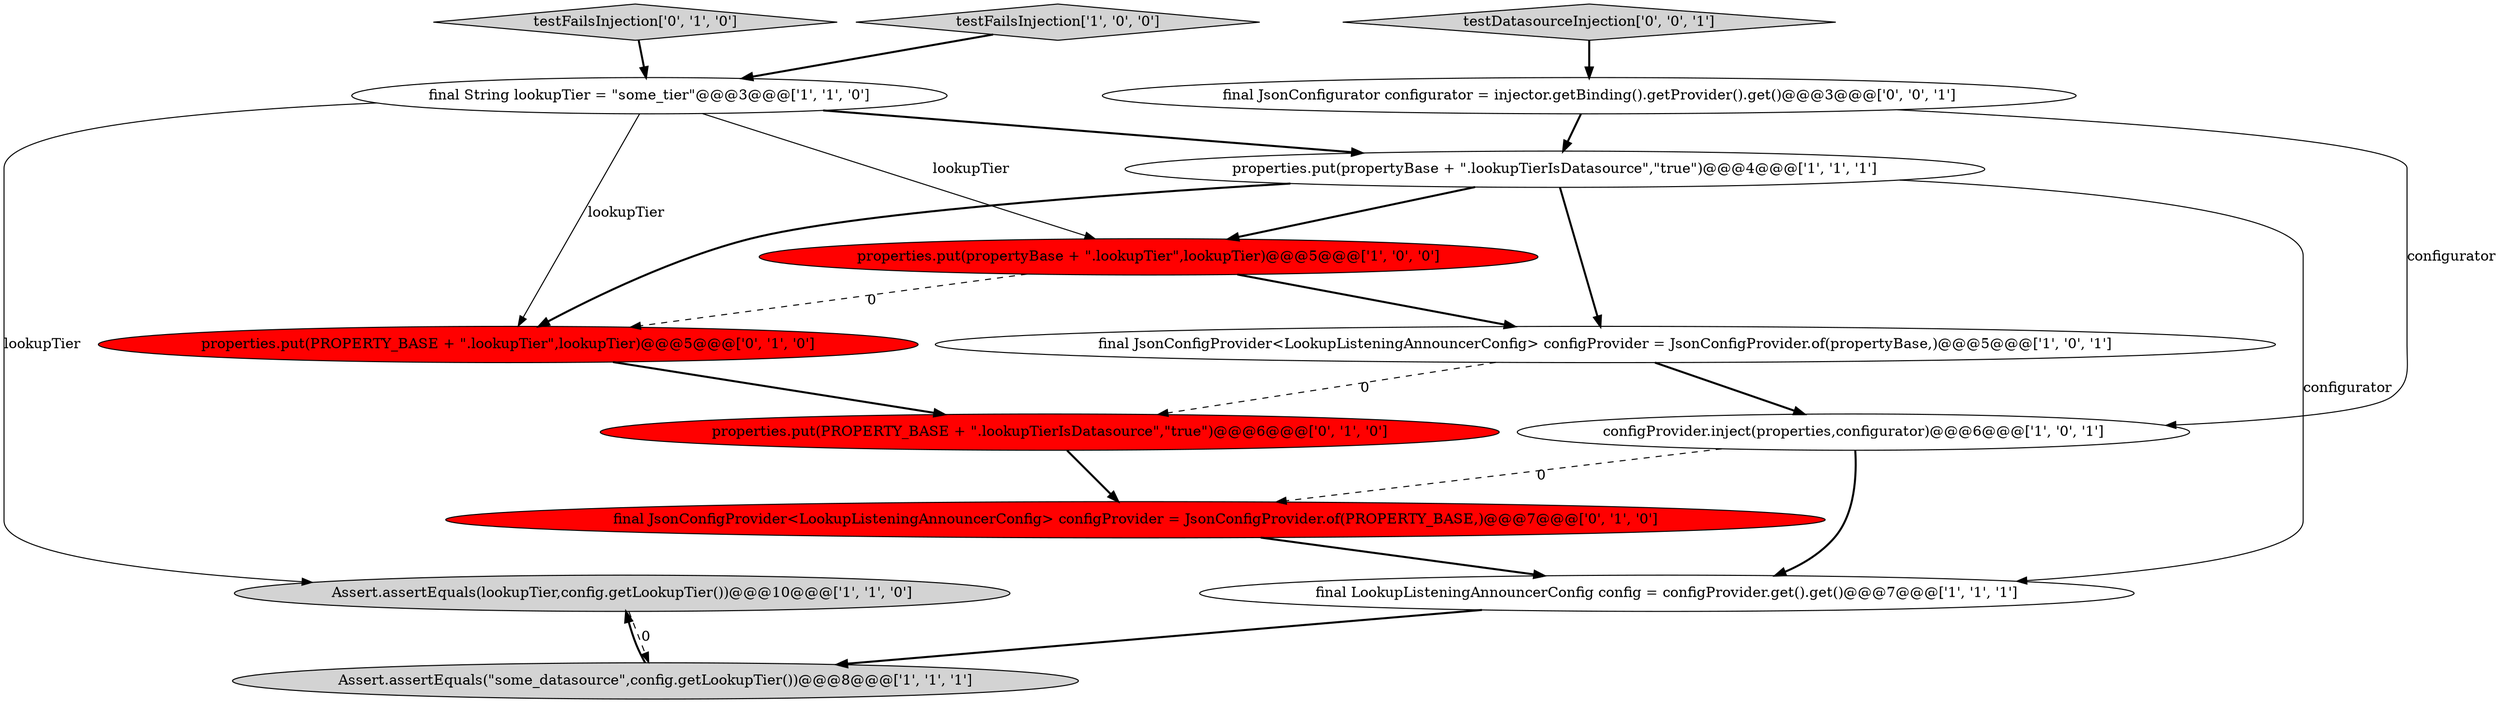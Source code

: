 digraph {
9 [style = filled, label = "testFailsInjection['0', '1', '0']", fillcolor = lightgray, shape = diamond image = "AAA0AAABBB2BBB"];
11 [style = filled, label = "final JsonConfigProvider<LookupListeningAnnouncerConfig> configProvider = JsonConfigProvider.of(PROPERTY_BASE,)@@@7@@@['0', '1', '0']", fillcolor = red, shape = ellipse image = "AAA1AAABBB2BBB"];
2 [style = filled, label = "testFailsInjection['1', '0', '0']", fillcolor = lightgray, shape = diamond image = "AAA0AAABBB1BBB"];
1 [style = filled, label = "final LookupListeningAnnouncerConfig config = configProvider.get().get()@@@7@@@['1', '1', '1']", fillcolor = white, shape = ellipse image = "AAA0AAABBB1BBB"];
8 [style = filled, label = "Assert.assertEquals(lookupTier,config.getLookupTier())@@@10@@@['1', '1', '0']", fillcolor = lightgray, shape = ellipse image = "AAA0AAABBB1BBB"];
5 [style = filled, label = "final JsonConfigProvider<LookupListeningAnnouncerConfig> configProvider = JsonConfigProvider.of(propertyBase,)@@@5@@@['1', '0', '1']", fillcolor = white, shape = ellipse image = "AAA0AAABBB1BBB"];
12 [style = filled, label = "properties.put(PROPERTY_BASE + \".lookupTierIsDatasource\",\"true\")@@@6@@@['0', '1', '0']", fillcolor = red, shape = ellipse image = "AAA1AAABBB2BBB"];
13 [style = filled, label = "final JsonConfigurator configurator = injector.getBinding().getProvider().get()@@@3@@@['0', '0', '1']", fillcolor = white, shape = ellipse image = "AAA0AAABBB3BBB"];
10 [style = filled, label = "properties.put(PROPERTY_BASE + \".lookupTier\",lookupTier)@@@5@@@['0', '1', '0']", fillcolor = red, shape = ellipse image = "AAA1AAABBB2BBB"];
14 [style = filled, label = "testDatasourceInjection['0', '0', '1']", fillcolor = lightgray, shape = diamond image = "AAA0AAABBB3BBB"];
4 [style = filled, label = "properties.put(propertyBase + \".lookupTierIsDatasource\",\"true\")@@@4@@@['1', '1', '1']", fillcolor = white, shape = ellipse image = "AAA0AAABBB1BBB"];
7 [style = filled, label = "configProvider.inject(properties,configurator)@@@6@@@['1', '0', '1']", fillcolor = white, shape = ellipse image = "AAA0AAABBB1BBB"];
3 [style = filled, label = "properties.put(propertyBase + \".lookupTier\",lookupTier)@@@5@@@['1', '0', '0']", fillcolor = red, shape = ellipse image = "AAA1AAABBB1BBB"];
0 [style = filled, label = "final String lookupTier = \"some_tier\"@@@3@@@['1', '1', '0']", fillcolor = white, shape = ellipse image = "AAA0AAABBB1BBB"];
6 [style = filled, label = "Assert.assertEquals(\"some_datasource\",config.getLookupTier())@@@8@@@['1', '1', '1']", fillcolor = lightgray, shape = ellipse image = "AAA0AAABBB1BBB"];
4->10 [style = bold, label=""];
4->3 [style = bold, label=""];
5->12 [style = dashed, label="0"];
7->1 [style = bold, label=""];
8->6 [style = dashed, label="0"];
0->8 [style = solid, label="lookupTier"];
9->0 [style = bold, label=""];
11->1 [style = bold, label=""];
12->11 [style = bold, label=""];
7->11 [style = dashed, label="0"];
4->1 [style = solid, label="configurator"];
0->3 [style = solid, label="lookupTier"];
3->5 [style = bold, label=""];
2->0 [style = bold, label=""];
1->6 [style = bold, label=""];
0->4 [style = bold, label=""];
10->12 [style = bold, label=""];
0->10 [style = solid, label="lookupTier"];
6->8 [style = bold, label=""];
5->7 [style = bold, label=""];
3->10 [style = dashed, label="0"];
13->7 [style = solid, label="configurator"];
14->13 [style = bold, label=""];
4->5 [style = bold, label=""];
13->4 [style = bold, label=""];
}
